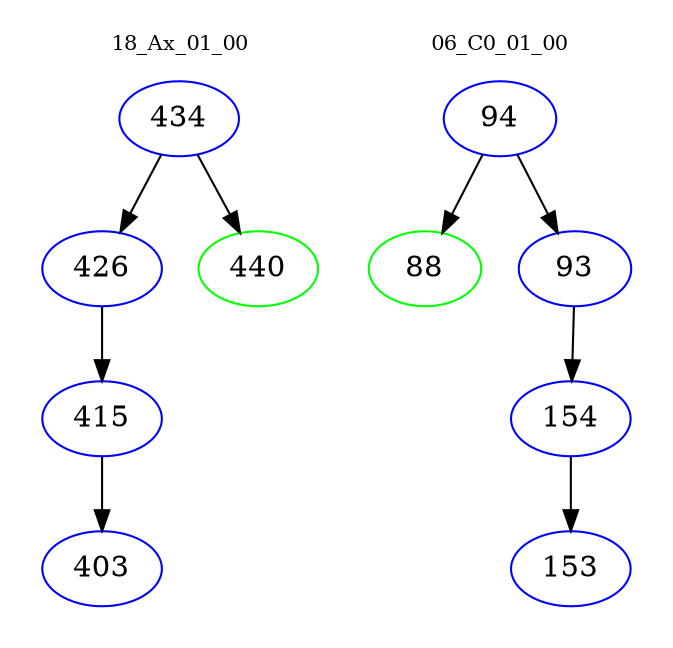 digraph{
subgraph cluster_0 {
color = white
label = "18_Ax_01_00";
fontsize=10;
T0_434 [label="434", color="blue"]
T0_434 -> T0_426 [color="black"]
T0_426 [label="426", color="blue"]
T0_426 -> T0_415 [color="black"]
T0_415 [label="415", color="blue"]
T0_415 -> T0_403 [color="black"]
T0_403 [label="403", color="blue"]
T0_434 -> T0_440 [color="black"]
T0_440 [label="440", color="green"]
}
subgraph cluster_1 {
color = white
label = "06_C0_01_00";
fontsize=10;
T1_94 [label="94", color="blue"]
T1_94 -> T1_88 [color="black"]
T1_88 [label="88", color="green"]
T1_94 -> T1_93 [color="black"]
T1_93 [label="93", color="blue"]
T1_93 -> T1_154 [color="black"]
T1_154 [label="154", color="blue"]
T1_154 -> T1_153 [color="black"]
T1_153 [label="153", color="blue"]
}
}
